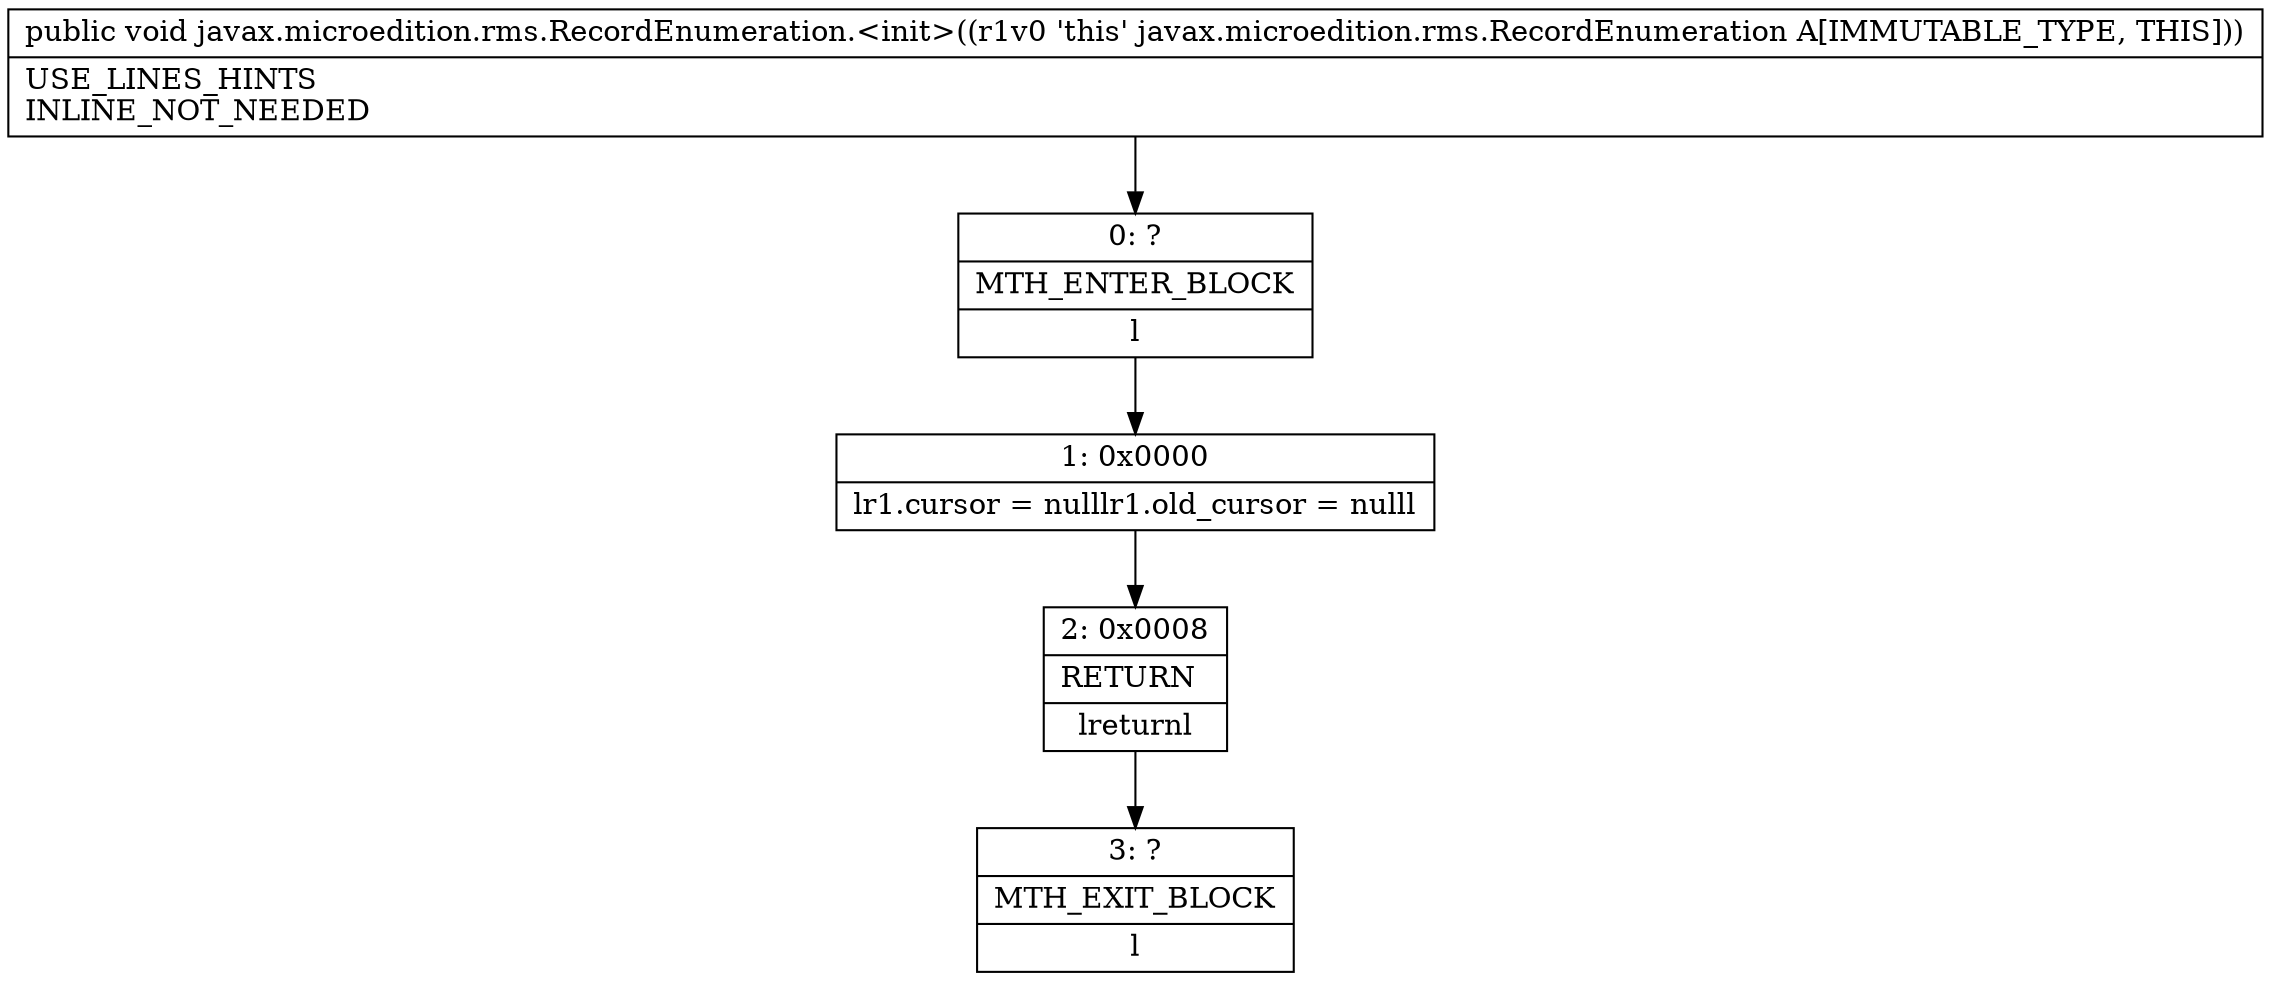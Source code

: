 digraph "CFG forjavax.microedition.rms.RecordEnumeration.\<init\>()V" {
Node_0 [shape=record,label="{0\:\ ?|MTH_ENTER_BLOCK\l|l}"];
Node_1 [shape=record,label="{1\:\ 0x0000|lr1.cursor = nulllr1.old_cursor = nulll}"];
Node_2 [shape=record,label="{2\:\ 0x0008|RETURN\l|lreturnl}"];
Node_3 [shape=record,label="{3\:\ ?|MTH_EXIT_BLOCK\l|l}"];
MethodNode[shape=record,label="{public void javax.microedition.rms.RecordEnumeration.\<init\>((r1v0 'this' javax.microedition.rms.RecordEnumeration A[IMMUTABLE_TYPE, THIS]))  | USE_LINES_HINTS\lINLINE_NOT_NEEDED\l}"];
MethodNode -> Node_0;
Node_0 -> Node_1;
Node_1 -> Node_2;
Node_2 -> Node_3;
}

